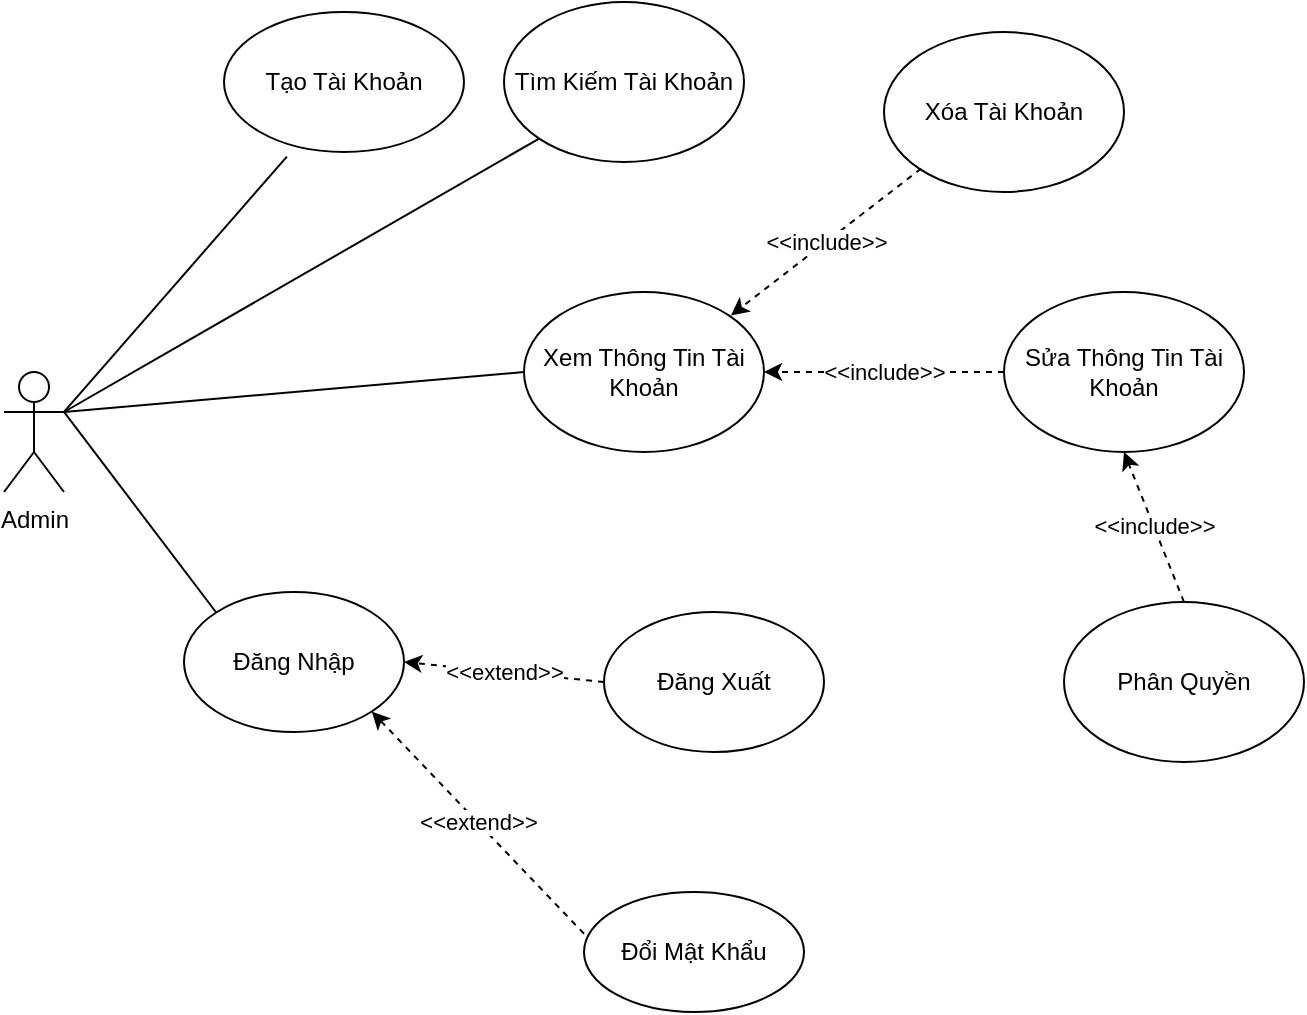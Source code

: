 <mxfile version="22.0.4" type="github">
  <diagram name="Trang-1" id="QJZbRZGfM-PXYwlzMUmp">
    <mxGraphModel dx="1437" dy="847" grid="1" gridSize="10" guides="1" tooltips="1" connect="1" arrows="1" fold="1" page="1" pageScale="1" pageWidth="827" pageHeight="1169" math="0" shadow="0">
      <root>
        <mxCell id="0" />
        <mxCell id="1" parent="0" />
        <mxCell id="RvUNAcOlsdJRfi8_Bjso-1" value="Admin" style="shape=umlActor;verticalLabelPosition=bottom;verticalAlign=top;html=1;outlineConnect=0;" vertex="1" parent="1">
          <mxGeometry x="80" y="330" width="30" height="60" as="geometry" />
        </mxCell>
        <mxCell id="RvUNAcOlsdJRfi8_Bjso-2" value="Đăng Nhập" style="ellipse;whiteSpace=wrap;html=1;" vertex="1" parent="1">
          <mxGeometry x="170" y="440" width="110" height="70" as="geometry" />
        </mxCell>
        <mxCell id="RvUNAcOlsdJRfi8_Bjso-3" value="Đăng Xuất" style="ellipse;whiteSpace=wrap;html=1;" vertex="1" parent="1">
          <mxGeometry x="380" y="450" width="110" height="70" as="geometry" />
        </mxCell>
        <mxCell id="RvUNAcOlsdJRfi8_Bjso-4" value="&amp;lt;&amp;lt;extend&amp;gt;&amp;gt;" style="endArrow=classic;html=1;rounded=0;exitX=0;exitY=0.5;exitDx=0;exitDy=0;entryX=1;entryY=0.5;entryDx=0;entryDy=0;dashed=1;" edge="1" parent="1" source="RvUNAcOlsdJRfi8_Bjso-3" target="RvUNAcOlsdJRfi8_Bjso-2">
          <mxGeometry width="50" height="50" relative="1" as="geometry">
            <mxPoint x="360" y="360" as="sourcePoint" />
            <mxPoint x="410" y="310" as="targetPoint" />
          </mxGeometry>
        </mxCell>
        <mxCell id="RvUNAcOlsdJRfi8_Bjso-7" value="" style="endArrow=none;html=1;rounded=0;exitX=1;exitY=0.333;exitDx=0;exitDy=0;exitPerimeter=0;entryX=0;entryY=0;entryDx=0;entryDy=0;endFill=0;" edge="1" parent="1" source="RvUNAcOlsdJRfi8_Bjso-1" target="RvUNAcOlsdJRfi8_Bjso-2">
          <mxGeometry width="50" height="50" relative="1" as="geometry">
            <mxPoint x="360" y="360" as="sourcePoint" />
            <mxPoint x="410" y="310" as="targetPoint" />
          </mxGeometry>
        </mxCell>
        <mxCell id="RvUNAcOlsdJRfi8_Bjso-8" value="Tạo Tài Khoản" style="ellipse;whiteSpace=wrap;html=1;" vertex="1" parent="1">
          <mxGeometry x="190" y="150" width="120" height="70" as="geometry" />
        </mxCell>
        <mxCell id="RvUNAcOlsdJRfi8_Bjso-9" value="Tìm Kiếm Tài Khoản" style="ellipse;whiteSpace=wrap;html=1;" vertex="1" parent="1">
          <mxGeometry x="330" y="145" width="120" height="80" as="geometry" />
        </mxCell>
        <mxCell id="RvUNAcOlsdJRfi8_Bjso-10" value="Đổi Mật Khẩu" style="ellipse;whiteSpace=wrap;html=1;" vertex="1" parent="1">
          <mxGeometry x="370" y="590" width="110" height="60" as="geometry" />
        </mxCell>
        <mxCell id="RvUNAcOlsdJRfi8_Bjso-11" value="&amp;lt;&amp;lt;extend&amp;gt;&amp;gt;" style="endArrow=classic;html=1;rounded=0;exitX=0;exitY=0.348;exitDx=0;exitDy=0;exitPerimeter=0;entryX=1;entryY=1;entryDx=0;entryDy=0;dashed=1;" edge="1" parent="1" source="RvUNAcOlsdJRfi8_Bjso-10" target="RvUNAcOlsdJRfi8_Bjso-2">
          <mxGeometry width="50" height="50" relative="1" as="geometry">
            <mxPoint x="360" y="500" as="sourcePoint" />
            <mxPoint x="410" y="450" as="targetPoint" />
          </mxGeometry>
        </mxCell>
        <mxCell id="RvUNAcOlsdJRfi8_Bjso-13" value="" style="endArrow=none;html=1;rounded=0;exitX=1;exitY=0.333;exitDx=0;exitDy=0;exitPerimeter=0;entryX=0.262;entryY=1.033;entryDx=0;entryDy=0;entryPerimeter=0;endFill=0;" edge="1" parent="1" source="RvUNAcOlsdJRfi8_Bjso-1" target="RvUNAcOlsdJRfi8_Bjso-8">
          <mxGeometry width="50" height="50" relative="1" as="geometry">
            <mxPoint x="360" y="360" as="sourcePoint" />
            <mxPoint x="410" y="310" as="targetPoint" />
          </mxGeometry>
        </mxCell>
        <mxCell id="RvUNAcOlsdJRfi8_Bjso-14" value="Xem Thông Tin Tài Khoản" style="ellipse;whiteSpace=wrap;html=1;" vertex="1" parent="1">
          <mxGeometry x="340" y="290" width="120" height="80" as="geometry" />
        </mxCell>
        <mxCell id="RvUNAcOlsdJRfi8_Bjso-15" value="" style="endArrow=none;html=1;rounded=0;exitX=1;exitY=0.333;exitDx=0;exitDy=0;exitPerimeter=0;entryX=0;entryY=0.5;entryDx=0;entryDy=0;endFill=0;" edge="1" parent="1" source="RvUNAcOlsdJRfi8_Bjso-1" target="RvUNAcOlsdJRfi8_Bjso-14">
          <mxGeometry width="50" height="50" relative="1" as="geometry">
            <mxPoint x="360" y="360" as="sourcePoint" />
            <mxPoint x="410" y="310" as="targetPoint" />
          </mxGeometry>
        </mxCell>
        <mxCell id="RvUNAcOlsdJRfi8_Bjso-16" value="Xóa Tài Khoản" style="ellipse;whiteSpace=wrap;html=1;" vertex="1" parent="1">
          <mxGeometry x="520" y="160" width="120" height="80" as="geometry" />
        </mxCell>
        <mxCell id="RvUNAcOlsdJRfi8_Bjso-18" value="&amp;lt;&amp;lt;include&amp;gt;&amp;gt;" style="endArrow=classic;html=1;rounded=0;exitX=0;exitY=1;exitDx=0;exitDy=0;entryX=1;entryY=0;entryDx=0;entryDy=0;dashed=1;" edge="1" parent="1">
          <mxGeometry width="50" height="50" relative="1" as="geometry">
            <mxPoint x="538.574" y="228.284" as="sourcePoint" />
            <mxPoint x="443.426" y="301.716" as="targetPoint" />
          </mxGeometry>
        </mxCell>
        <mxCell id="RvUNAcOlsdJRfi8_Bjso-19" value="Sửa Thông Tin Tài Khoản" style="ellipse;whiteSpace=wrap;html=1;" vertex="1" parent="1">
          <mxGeometry x="580" y="290" width="120" height="80" as="geometry" />
        </mxCell>
        <mxCell id="RvUNAcOlsdJRfi8_Bjso-21" value="&amp;lt;&amp;lt;include&amp;gt;&amp;gt;" style="endArrow=classic;html=1;rounded=0;exitX=0;exitY=0.5;exitDx=0;exitDy=0;entryX=1;entryY=0.5;entryDx=0;entryDy=0;dashed=1;" edge="1" parent="1" source="RvUNAcOlsdJRfi8_Bjso-19" target="RvUNAcOlsdJRfi8_Bjso-14">
          <mxGeometry width="50" height="50" relative="1" as="geometry">
            <mxPoint x="360" y="360" as="sourcePoint" />
            <mxPoint x="410" y="310" as="targetPoint" />
          </mxGeometry>
        </mxCell>
        <mxCell id="RvUNAcOlsdJRfi8_Bjso-22" value="Phân Quyền" style="ellipse;whiteSpace=wrap;html=1;" vertex="1" parent="1">
          <mxGeometry x="610" y="445" width="120" height="80" as="geometry" />
        </mxCell>
        <mxCell id="RvUNAcOlsdJRfi8_Bjso-23" value="&amp;lt;&amp;lt;include&amp;gt;&amp;gt;" style="endArrow=classic;html=1;rounded=0;entryX=0.5;entryY=1;entryDx=0;entryDy=0;exitX=0.5;exitY=0;exitDx=0;exitDy=0;dashed=1;" edge="1" parent="1" source="RvUNAcOlsdJRfi8_Bjso-22" target="RvUNAcOlsdJRfi8_Bjso-19">
          <mxGeometry width="50" height="50" relative="1" as="geometry">
            <mxPoint x="690" y="420" as="sourcePoint" />
            <mxPoint x="410" y="450" as="targetPoint" />
          </mxGeometry>
        </mxCell>
        <mxCell id="RvUNAcOlsdJRfi8_Bjso-24" value="" style="endArrow=none;html=1;rounded=0;entryX=0;entryY=1;entryDx=0;entryDy=0;endFill=0;" edge="1" parent="1" target="RvUNAcOlsdJRfi8_Bjso-9">
          <mxGeometry width="50" height="50" relative="1" as="geometry">
            <mxPoint x="110" y="350" as="sourcePoint" />
            <mxPoint x="410" y="310" as="targetPoint" />
          </mxGeometry>
        </mxCell>
      </root>
    </mxGraphModel>
  </diagram>
</mxfile>
